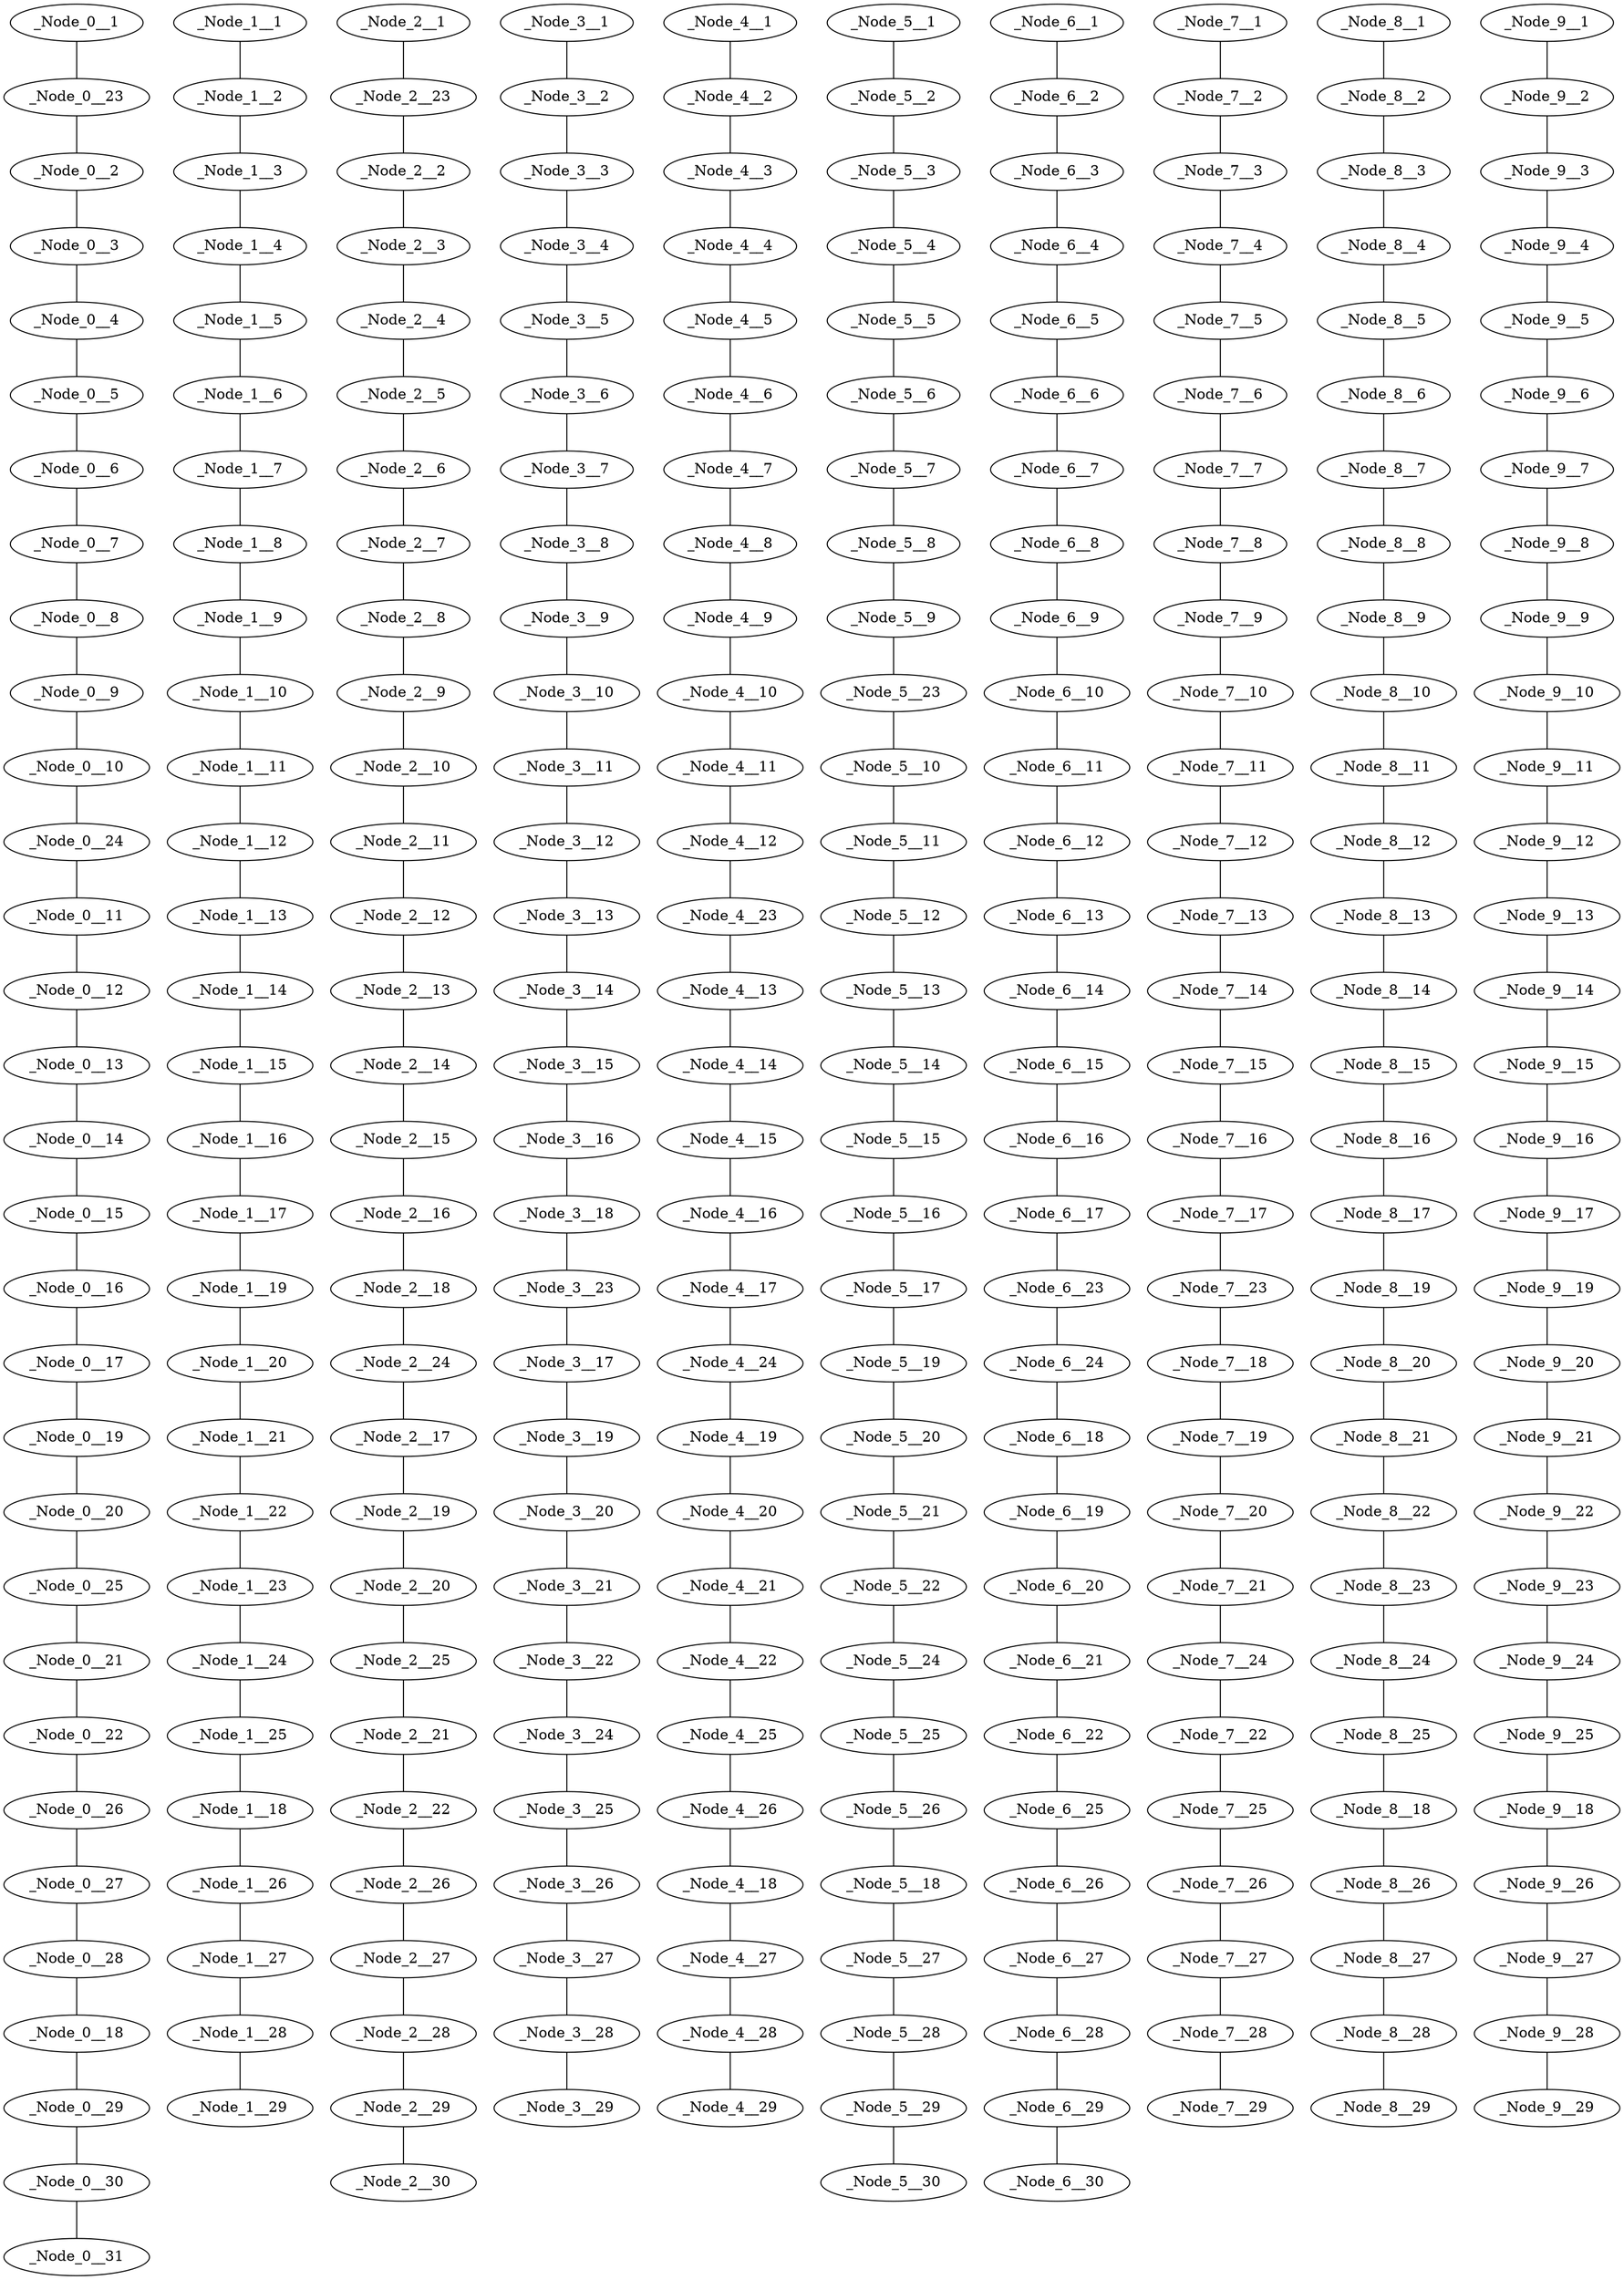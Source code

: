 // Longest block Chain
graph {
	_Node_0__1
	_Node_0__23
	_Node_0__1 -- _Node_0__23
	_Node_0__2
	_Node_0__23 -- _Node_0__2
	_Node_0__3
	_Node_0__2 -- _Node_0__3
	_Node_0__4
	_Node_0__3 -- _Node_0__4
	_Node_0__5
	_Node_0__4 -- _Node_0__5
	_Node_0__6
	_Node_0__5 -- _Node_0__6
	_Node_0__7
	_Node_0__6 -- _Node_0__7
	_Node_0__8
	_Node_0__7 -- _Node_0__8
	_Node_0__9
	_Node_0__8 -- _Node_0__9
	_Node_0__10
	_Node_0__9 -- _Node_0__10
	_Node_0__24
	_Node_0__10 -- _Node_0__24
	_Node_0__11
	_Node_0__24 -- _Node_0__11
	_Node_0__12
	_Node_0__11 -- _Node_0__12
	_Node_0__13
	_Node_0__12 -- _Node_0__13
	_Node_0__14
	_Node_0__13 -- _Node_0__14
	_Node_0__15
	_Node_0__14 -- _Node_0__15
	_Node_0__16
	_Node_0__15 -- _Node_0__16
	_Node_0__17
	_Node_0__16 -- _Node_0__17
	_Node_0__19
	_Node_0__17 -- _Node_0__19
	_Node_0__20
	_Node_0__19 -- _Node_0__20
	_Node_0__25
	_Node_0__20 -- _Node_0__25
	_Node_0__21
	_Node_0__25 -- _Node_0__21
	_Node_0__22
	_Node_0__21 -- _Node_0__22
	_Node_0__26
	_Node_0__22 -- _Node_0__26
	_Node_0__27
	_Node_0__26 -- _Node_0__27
	_Node_0__28
	_Node_0__27 -- _Node_0__28
	_Node_0__18
	_Node_0__28 -- _Node_0__18
	_Node_0__29
	_Node_0__18 -- _Node_0__29
	_Node_0__30
	_Node_0__29 -- _Node_0__30
	_Node_0__31
	_Node_0__30 -- _Node_0__31
	_Node_1__1
	_Node_1__2
	_Node_1__1 -- _Node_1__2
	_Node_1__3
	_Node_1__2 -- _Node_1__3
	_Node_1__4
	_Node_1__3 -- _Node_1__4
	_Node_1__5
	_Node_1__4 -- _Node_1__5
	_Node_1__6
	_Node_1__5 -- _Node_1__6
	_Node_1__7
	_Node_1__6 -- _Node_1__7
	_Node_1__8
	_Node_1__7 -- _Node_1__8
	_Node_1__9
	_Node_1__8 -- _Node_1__9
	_Node_1__10
	_Node_1__9 -- _Node_1__10
	_Node_1__11
	_Node_1__10 -- _Node_1__11
	_Node_1__12
	_Node_1__11 -- _Node_1__12
	_Node_1__13
	_Node_1__12 -- _Node_1__13
	_Node_1__14
	_Node_1__13 -- _Node_1__14
	_Node_1__15
	_Node_1__14 -- _Node_1__15
	_Node_1__16
	_Node_1__15 -- _Node_1__16
	_Node_1__17
	_Node_1__16 -- _Node_1__17
	_Node_1__19
	_Node_1__17 -- _Node_1__19
	_Node_1__20
	_Node_1__19 -- _Node_1__20
	_Node_1__21
	_Node_1__20 -- _Node_1__21
	_Node_1__22
	_Node_1__21 -- _Node_1__22
	_Node_1__23
	_Node_1__22 -- _Node_1__23
	_Node_1__24
	_Node_1__23 -- _Node_1__24
	_Node_1__25
	_Node_1__24 -- _Node_1__25
	_Node_1__18
	_Node_1__25 -- _Node_1__18
	_Node_1__26
	_Node_1__18 -- _Node_1__26
	_Node_1__27
	_Node_1__26 -- _Node_1__27
	_Node_1__28
	_Node_1__27 -- _Node_1__28
	_Node_1__29
	_Node_1__28 -- _Node_1__29
	_Node_2__1
	_Node_2__23
	_Node_2__1 -- _Node_2__23
	_Node_2__2
	_Node_2__23 -- _Node_2__2
	_Node_2__3
	_Node_2__2 -- _Node_2__3
	_Node_2__4
	_Node_2__3 -- _Node_2__4
	_Node_2__5
	_Node_2__4 -- _Node_2__5
	_Node_2__6
	_Node_2__5 -- _Node_2__6
	_Node_2__7
	_Node_2__6 -- _Node_2__7
	_Node_2__8
	_Node_2__7 -- _Node_2__8
	_Node_2__9
	_Node_2__8 -- _Node_2__9
	_Node_2__10
	_Node_2__9 -- _Node_2__10
	_Node_2__11
	_Node_2__10 -- _Node_2__11
	_Node_2__12
	_Node_2__11 -- _Node_2__12
	_Node_2__13
	_Node_2__12 -- _Node_2__13
	_Node_2__14
	_Node_2__13 -- _Node_2__14
	_Node_2__15
	_Node_2__14 -- _Node_2__15
	_Node_2__16
	_Node_2__15 -- _Node_2__16
	_Node_2__18
	_Node_2__16 -- _Node_2__18
	_Node_2__24
	_Node_2__18 -- _Node_2__24
	_Node_2__17
	_Node_2__24 -- _Node_2__17
	_Node_2__19
	_Node_2__17 -- _Node_2__19
	_Node_2__20
	_Node_2__19 -- _Node_2__20
	_Node_2__25
	_Node_2__20 -- _Node_2__25
	_Node_2__21
	_Node_2__25 -- _Node_2__21
	_Node_2__22
	_Node_2__21 -- _Node_2__22
	_Node_2__26
	_Node_2__22 -- _Node_2__26
	_Node_2__27
	_Node_2__26 -- _Node_2__27
	_Node_2__28
	_Node_2__27 -- _Node_2__28
	_Node_2__29
	_Node_2__28 -- _Node_2__29
	_Node_2__30
	_Node_2__29 -- _Node_2__30
	_Node_3__1
	_Node_3__2
	_Node_3__1 -- _Node_3__2
	_Node_3__3
	_Node_3__2 -- _Node_3__3
	_Node_3__4
	_Node_3__3 -- _Node_3__4
	_Node_3__5
	_Node_3__4 -- _Node_3__5
	_Node_3__6
	_Node_3__5 -- _Node_3__6
	_Node_3__7
	_Node_3__6 -- _Node_3__7
	_Node_3__8
	_Node_3__7 -- _Node_3__8
	_Node_3__9
	_Node_3__8 -- _Node_3__9
	_Node_3__10
	_Node_3__9 -- _Node_3__10
	_Node_3__11
	_Node_3__10 -- _Node_3__11
	_Node_3__12
	_Node_3__11 -- _Node_3__12
	_Node_3__13
	_Node_3__12 -- _Node_3__13
	_Node_3__14
	_Node_3__13 -- _Node_3__14
	_Node_3__15
	_Node_3__14 -- _Node_3__15
	_Node_3__16
	_Node_3__15 -- _Node_3__16
	_Node_3__18
	_Node_3__16 -- _Node_3__18
	_Node_3__23
	_Node_3__18 -- _Node_3__23
	_Node_3__17
	_Node_3__23 -- _Node_3__17
	_Node_3__19
	_Node_3__17 -- _Node_3__19
	_Node_3__20
	_Node_3__19 -- _Node_3__20
	_Node_3__21
	_Node_3__20 -- _Node_3__21
	_Node_3__22
	_Node_3__21 -- _Node_3__22
	_Node_3__24
	_Node_3__22 -- _Node_3__24
	_Node_3__25
	_Node_3__24 -- _Node_3__25
	_Node_3__26
	_Node_3__25 -- _Node_3__26
	_Node_3__27
	_Node_3__26 -- _Node_3__27
	_Node_3__28
	_Node_3__27 -- _Node_3__28
	_Node_3__29
	_Node_3__28 -- _Node_3__29
	_Node_4__1
	_Node_4__2
	_Node_4__1 -- _Node_4__2
	_Node_4__3
	_Node_4__2 -- _Node_4__3
	_Node_4__4
	_Node_4__3 -- _Node_4__4
	_Node_4__5
	_Node_4__4 -- _Node_4__5
	_Node_4__6
	_Node_4__5 -- _Node_4__6
	_Node_4__7
	_Node_4__6 -- _Node_4__7
	_Node_4__8
	_Node_4__7 -- _Node_4__8
	_Node_4__9
	_Node_4__8 -- _Node_4__9
	_Node_4__10
	_Node_4__9 -- _Node_4__10
	_Node_4__11
	_Node_4__10 -- _Node_4__11
	_Node_4__12
	_Node_4__11 -- _Node_4__12
	_Node_4__23
	_Node_4__12 -- _Node_4__23
	_Node_4__13
	_Node_4__23 -- _Node_4__13
	_Node_4__14
	_Node_4__13 -- _Node_4__14
	_Node_4__15
	_Node_4__14 -- _Node_4__15
	_Node_4__16
	_Node_4__15 -- _Node_4__16
	_Node_4__17
	_Node_4__16 -- _Node_4__17
	_Node_4__24
	_Node_4__17 -- _Node_4__24
	_Node_4__19
	_Node_4__24 -- _Node_4__19
	_Node_4__20
	_Node_4__19 -- _Node_4__20
	_Node_4__21
	_Node_4__20 -- _Node_4__21
	_Node_4__22
	_Node_4__21 -- _Node_4__22
	_Node_4__25
	_Node_4__22 -- _Node_4__25
	_Node_4__26
	_Node_4__25 -- _Node_4__26
	_Node_4__18
	_Node_4__26 -- _Node_4__18
	_Node_4__27
	_Node_4__18 -- _Node_4__27
	_Node_4__28
	_Node_4__27 -- _Node_4__28
	_Node_4__29
	_Node_4__28 -- _Node_4__29
	_Node_5__1
	_Node_5__2
	_Node_5__1 -- _Node_5__2
	_Node_5__3
	_Node_5__2 -- _Node_5__3
	_Node_5__4
	_Node_5__3 -- _Node_5__4
	_Node_5__5
	_Node_5__4 -- _Node_5__5
	_Node_5__6
	_Node_5__5 -- _Node_5__6
	_Node_5__7
	_Node_5__6 -- _Node_5__7
	_Node_5__8
	_Node_5__7 -- _Node_5__8
	_Node_5__9
	_Node_5__8 -- _Node_5__9
	_Node_5__23
	_Node_5__9 -- _Node_5__23
	_Node_5__10
	_Node_5__23 -- _Node_5__10
	_Node_5__11
	_Node_5__10 -- _Node_5__11
	_Node_5__12
	_Node_5__11 -- _Node_5__12
	_Node_5__13
	_Node_5__12 -- _Node_5__13
	_Node_5__14
	_Node_5__13 -- _Node_5__14
	_Node_5__15
	_Node_5__14 -- _Node_5__15
	_Node_5__16
	_Node_5__15 -- _Node_5__16
	_Node_5__17
	_Node_5__16 -- _Node_5__17
	_Node_5__19
	_Node_5__17 -- _Node_5__19
	_Node_5__20
	_Node_5__19 -- _Node_5__20
	_Node_5__21
	_Node_5__20 -- _Node_5__21
	_Node_5__22
	_Node_5__21 -- _Node_5__22
	_Node_5__24
	_Node_5__22 -- _Node_5__24
	_Node_5__25
	_Node_5__24 -- _Node_5__25
	_Node_5__26
	_Node_5__25 -- _Node_5__26
	_Node_5__18
	_Node_5__26 -- _Node_5__18
	_Node_5__27
	_Node_5__18 -- _Node_5__27
	_Node_5__28
	_Node_5__27 -- _Node_5__28
	_Node_5__29
	_Node_5__28 -- _Node_5__29
	_Node_5__30
	_Node_5__29 -- _Node_5__30
	_Node_6__1
	_Node_6__2
	_Node_6__1 -- _Node_6__2
	_Node_6__3
	_Node_6__2 -- _Node_6__3
	_Node_6__4
	_Node_6__3 -- _Node_6__4
	_Node_6__5
	_Node_6__4 -- _Node_6__5
	_Node_6__6
	_Node_6__5 -- _Node_6__6
	_Node_6__7
	_Node_6__6 -- _Node_6__7
	_Node_6__8
	_Node_6__7 -- _Node_6__8
	_Node_6__9
	_Node_6__8 -- _Node_6__9
	_Node_6__10
	_Node_6__9 -- _Node_6__10
	_Node_6__11
	_Node_6__10 -- _Node_6__11
	_Node_6__12
	_Node_6__11 -- _Node_6__12
	_Node_6__13
	_Node_6__12 -- _Node_6__13
	_Node_6__14
	_Node_6__13 -- _Node_6__14
	_Node_6__15
	_Node_6__14 -- _Node_6__15
	_Node_6__16
	_Node_6__15 -- _Node_6__16
	_Node_6__17
	_Node_6__16 -- _Node_6__17
	_Node_6__23
	_Node_6__17 -- _Node_6__23
	_Node_6__24
	_Node_6__23 -- _Node_6__24
	_Node_6__18
	_Node_6__24 -- _Node_6__18
	_Node_6__19
	_Node_6__18 -- _Node_6__19
	_Node_6__20
	_Node_6__19 -- _Node_6__20
	_Node_6__21
	_Node_6__20 -- _Node_6__21
	_Node_6__22
	_Node_6__21 -- _Node_6__22
	_Node_6__25
	_Node_6__22 -- _Node_6__25
	_Node_6__26
	_Node_6__25 -- _Node_6__26
	_Node_6__27
	_Node_6__26 -- _Node_6__27
	_Node_6__28
	_Node_6__27 -- _Node_6__28
	_Node_6__29
	_Node_6__28 -- _Node_6__29
	_Node_6__30
	_Node_6__29 -- _Node_6__30
	_Node_7__1
	_Node_7__2
	_Node_7__1 -- _Node_7__2
	_Node_7__3
	_Node_7__2 -- _Node_7__3
	_Node_7__4
	_Node_7__3 -- _Node_7__4
	_Node_7__5
	_Node_7__4 -- _Node_7__5
	_Node_7__6
	_Node_7__5 -- _Node_7__6
	_Node_7__7
	_Node_7__6 -- _Node_7__7
	_Node_7__8
	_Node_7__7 -- _Node_7__8
	_Node_7__9
	_Node_7__8 -- _Node_7__9
	_Node_7__10
	_Node_7__9 -- _Node_7__10
	_Node_7__11
	_Node_7__10 -- _Node_7__11
	_Node_7__12
	_Node_7__11 -- _Node_7__12
	_Node_7__13
	_Node_7__12 -- _Node_7__13
	_Node_7__14
	_Node_7__13 -- _Node_7__14
	_Node_7__15
	_Node_7__14 -- _Node_7__15
	_Node_7__16
	_Node_7__15 -- _Node_7__16
	_Node_7__17
	_Node_7__16 -- _Node_7__17
	_Node_7__23
	_Node_7__17 -- _Node_7__23
	_Node_7__18
	_Node_7__23 -- _Node_7__18
	_Node_7__19
	_Node_7__18 -- _Node_7__19
	_Node_7__20
	_Node_7__19 -- _Node_7__20
	_Node_7__21
	_Node_7__20 -- _Node_7__21
	_Node_7__24
	_Node_7__21 -- _Node_7__24
	_Node_7__22
	_Node_7__24 -- _Node_7__22
	_Node_7__25
	_Node_7__22 -- _Node_7__25
	_Node_7__26
	_Node_7__25 -- _Node_7__26
	_Node_7__27
	_Node_7__26 -- _Node_7__27
	_Node_7__28
	_Node_7__27 -- _Node_7__28
	_Node_7__29
	_Node_7__28 -- _Node_7__29
	_Node_8__1
	_Node_8__2
	_Node_8__1 -- _Node_8__2
	_Node_8__3
	_Node_8__2 -- _Node_8__3
	_Node_8__4
	_Node_8__3 -- _Node_8__4
	_Node_8__5
	_Node_8__4 -- _Node_8__5
	_Node_8__6
	_Node_8__5 -- _Node_8__6
	_Node_8__7
	_Node_8__6 -- _Node_8__7
	_Node_8__8
	_Node_8__7 -- _Node_8__8
	_Node_8__9
	_Node_8__8 -- _Node_8__9
	_Node_8__10
	_Node_8__9 -- _Node_8__10
	_Node_8__11
	_Node_8__10 -- _Node_8__11
	_Node_8__12
	_Node_8__11 -- _Node_8__12
	_Node_8__13
	_Node_8__12 -- _Node_8__13
	_Node_8__14
	_Node_8__13 -- _Node_8__14
	_Node_8__15
	_Node_8__14 -- _Node_8__15
	_Node_8__16
	_Node_8__15 -- _Node_8__16
	_Node_8__17
	_Node_8__16 -- _Node_8__17
	_Node_8__19
	_Node_8__17 -- _Node_8__19
	_Node_8__20
	_Node_8__19 -- _Node_8__20
	_Node_8__21
	_Node_8__20 -- _Node_8__21
	_Node_8__22
	_Node_8__21 -- _Node_8__22
	_Node_8__23
	_Node_8__22 -- _Node_8__23
	_Node_8__24
	_Node_8__23 -- _Node_8__24
	_Node_8__25
	_Node_8__24 -- _Node_8__25
	_Node_8__18
	_Node_8__25 -- _Node_8__18
	_Node_8__26
	_Node_8__18 -- _Node_8__26
	_Node_8__27
	_Node_8__26 -- _Node_8__27
	_Node_8__28
	_Node_8__27 -- _Node_8__28
	_Node_8__29
	_Node_8__28 -- _Node_8__29
	_Node_9__1
	_Node_9__2
	_Node_9__1 -- _Node_9__2
	_Node_9__3
	_Node_9__2 -- _Node_9__3
	_Node_9__4
	_Node_9__3 -- _Node_9__4
	_Node_9__5
	_Node_9__4 -- _Node_9__5
	_Node_9__6
	_Node_9__5 -- _Node_9__6
	_Node_9__7
	_Node_9__6 -- _Node_9__7
	_Node_9__8
	_Node_9__7 -- _Node_9__8
	_Node_9__9
	_Node_9__8 -- _Node_9__9
	_Node_9__10
	_Node_9__9 -- _Node_9__10
	_Node_9__11
	_Node_9__10 -- _Node_9__11
	_Node_9__12
	_Node_9__11 -- _Node_9__12
	_Node_9__13
	_Node_9__12 -- _Node_9__13
	_Node_9__14
	_Node_9__13 -- _Node_9__14
	_Node_9__15
	_Node_9__14 -- _Node_9__15
	_Node_9__16
	_Node_9__15 -- _Node_9__16
	_Node_9__17
	_Node_9__16 -- _Node_9__17
	_Node_9__19
	_Node_9__17 -- _Node_9__19
	_Node_9__20
	_Node_9__19 -- _Node_9__20
	_Node_9__21
	_Node_9__20 -- _Node_9__21
	_Node_9__22
	_Node_9__21 -- _Node_9__22
	_Node_9__23
	_Node_9__22 -- _Node_9__23
	_Node_9__24
	_Node_9__23 -- _Node_9__24
	_Node_9__25
	_Node_9__24 -- _Node_9__25
	_Node_9__18
	_Node_9__25 -- _Node_9__18
	_Node_9__26
	_Node_9__18 -- _Node_9__26
	_Node_9__27
	_Node_9__26 -- _Node_9__27
	_Node_9__28
	_Node_9__27 -- _Node_9__28
	_Node_9__29
	_Node_9__28 -- _Node_9__29
}
